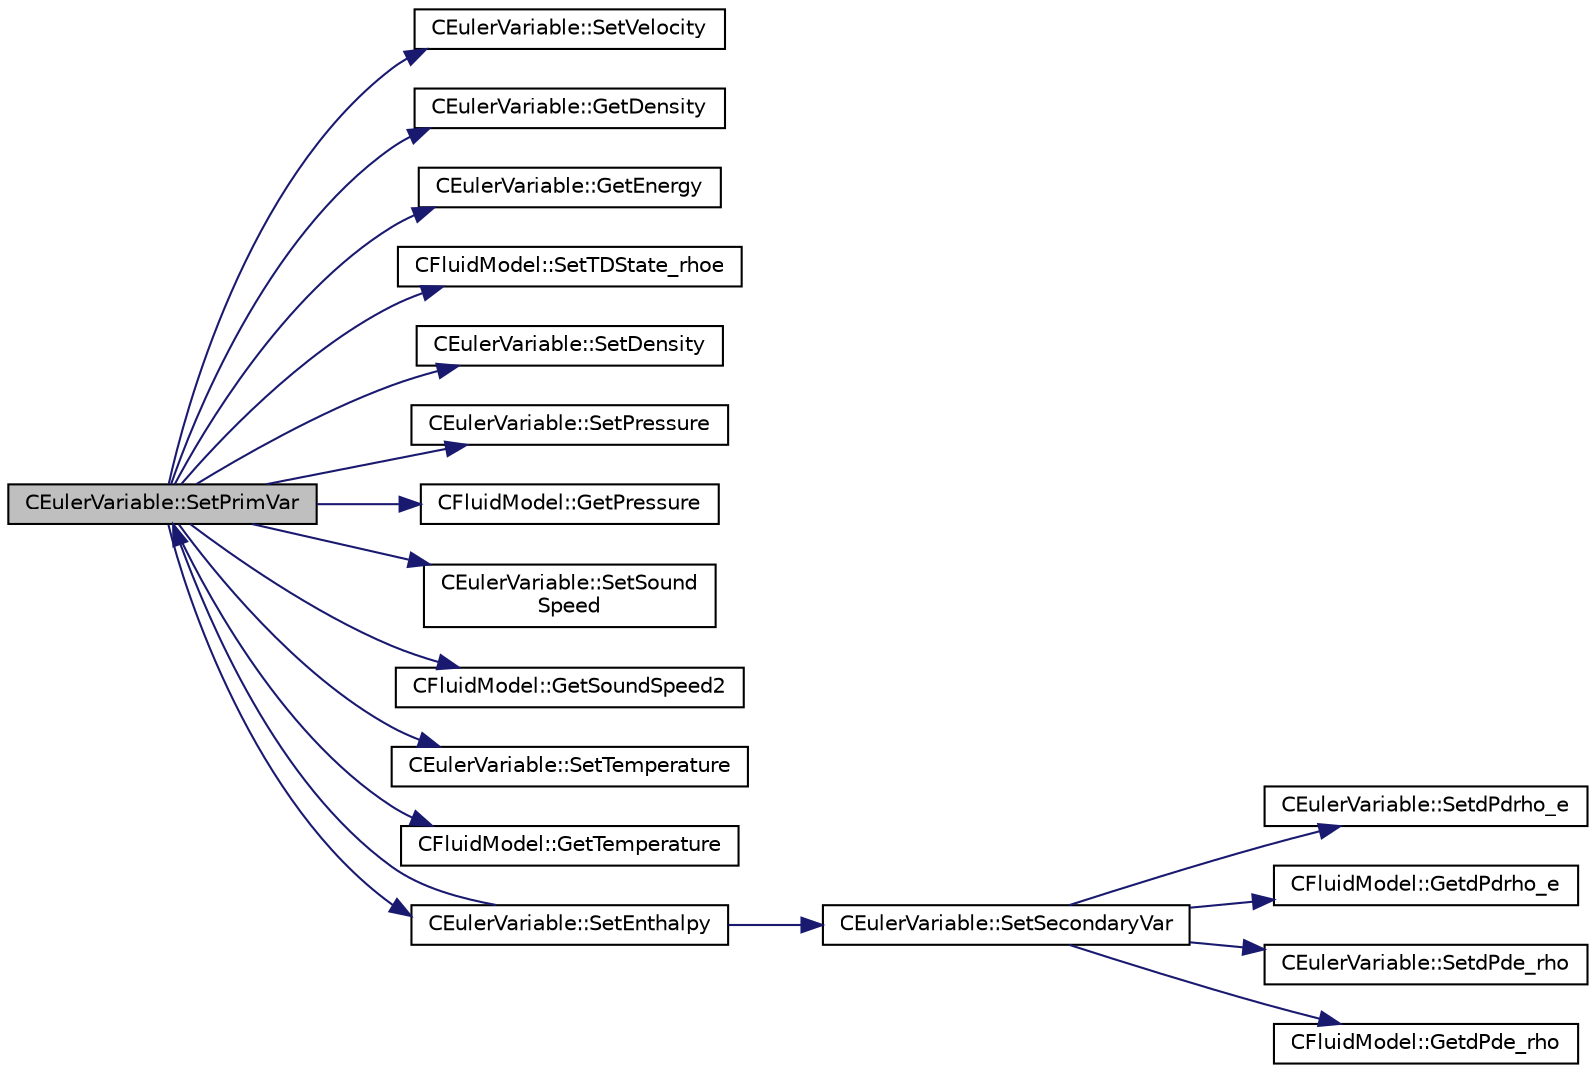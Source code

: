digraph "CEulerVariable::SetPrimVar"
{
  edge [fontname="Helvetica",fontsize="10",labelfontname="Helvetica",labelfontsize="10"];
  node [fontname="Helvetica",fontsize="10",shape=record];
  rankdir="LR";
  Node337 [label="CEulerVariable::SetPrimVar",height=0.2,width=0.4,color="black", fillcolor="grey75", style="filled", fontcolor="black"];
  Node337 -> Node338 [color="midnightblue",fontsize="10",style="solid",fontname="Helvetica"];
  Node338 [label="CEulerVariable::SetVelocity",height=0.2,width=0.4,color="black", fillcolor="white", style="filled",URL="$class_c_euler_variable.html#a664c1a6685b067d3df3af00b88282d66",tooltip="Set the velocity vector from the solution. "];
  Node337 -> Node339 [color="midnightblue",fontsize="10",style="solid",fontname="Helvetica"];
  Node339 [label="CEulerVariable::GetDensity",height=0.2,width=0.4,color="black", fillcolor="white", style="filled",URL="$class_c_euler_variable.html#ab8ef32400854040ecb883825f907bed3",tooltip="Get the density of the flow. "];
  Node337 -> Node340 [color="midnightblue",fontsize="10",style="solid",fontname="Helvetica"];
  Node340 [label="CEulerVariable::GetEnergy",height=0.2,width=0.4,color="black", fillcolor="white", style="filled",URL="$class_c_euler_variable.html#afe285abdcb5077b50d80c03096566e2c",tooltip="Get the energy of the flow. "];
  Node337 -> Node341 [color="midnightblue",fontsize="10",style="solid",fontname="Helvetica"];
  Node341 [label="CFluidModel::SetTDState_rhoe",height=0.2,width=0.4,color="black", fillcolor="white", style="filled",URL="$class_c_fluid_model.html#a90fdefd3a55d97d55d5211988c9a7ab1",tooltip="virtual member that would be different for each gas model implemented "];
  Node337 -> Node342 [color="midnightblue",fontsize="10",style="solid",fontname="Helvetica"];
  Node342 [label="CEulerVariable::SetDensity",height=0.2,width=0.4,color="black", fillcolor="white", style="filled",URL="$class_c_euler_variable.html#a21145ed1dfb7720dbc78937ca705db8e",tooltip="Set the value of the density for the incompressible flows. "];
  Node337 -> Node343 [color="midnightblue",fontsize="10",style="solid",fontname="Helvetica"];
  Node343 [label="CEulerVariable::SetPressure",height=0.2,width=0.4,color="black", fillcolor="white", style="filled",URL="$class_c_euler_variable.html#a6f087f26ae7d37bbbfc29c975cdddf59",tooltip="Set the value of the pressure. "];
  Node337 -> Node344 [color="midnightblue",fontsize="10",style="solid",fontname="Helvetica"];
  Node344 [label="CFluidModel::GetPressure",height=0.2,width=0.4,color="black", fillcolor="white", style="filled",URL="$class_c_fluid_model.html#a169d9e9a0c7f8b5d35642940c62c4ecb",tooltip="Get fluid pressure. "];
  Node337 -> Node345 [color="midnightblue",fontsize="10",style="solid",fontname="Helvetica"];
  Node345 [label="CEulerVariable::SetSound\lSpeed",height=0.2,width=0.4,color="black", fillcolor="white", style="filled",URL="$class_c_euler_variable.html#ace248119508c708304bae6b3532172bf",tooltip="Set the value of the speed of the sound. "];
  Node337 -> Node346 [color="midnightblue",fontsize="10",style="solid",fontname="Helvetica"];
  Node346 [label="CFluidModel::GetSoundSpeed2",height=0.2,width=0.4,color="black", fillcolor="white", style="filled",URL="$class_c_fluid_model.html#a8c0910de10905f2ddcf02f1a9bb7ff61",tooltip="Get fluid speed of sound squared. "];
  Node337 -> Node347 [color="midnightblue",fontsize="10",style="solid",fontname="Helvetica"];
  Node347 [label="CEulerVariable::SetTemperature",height=0.2,width=0.4,color="black", fillcolor="white", style="filled",URL="$class_c_euler_variable.html#a2c4edfb4b571cdfbe7e3f815e217deef",tooltip="Set the value of the temperature. "];
  Node337 -> Node348 [color="midnightblue",fontsize="10",style="solid",fontname="Helvetica"];
  Node348 [label="CFluidModel::GetTemperature",height=0.2,width=0.4,color="black", fillcolor="white", style="filled",URL="$class_c_fluid_model.html#aeba3f29d27211ff50acad59477105969",tooltip="Get fluid temperature. "];
  Node337 -> Node349 [color="midnightblue",fontsize="10",style="solid",fontname="Helvetica"];
  Node349 [label="CEulerVariable::SetEnthalpy",height=0.2,width=0.4,color="black", fillcolor="white", style="filled",URL="$class_c_euler_variable.html#ae090e3adc40d949b8dca77043daccddd",tooltip="Set the value of the enthalpy. "];
  Node349 -> Node337 [color="midnightblue",fontsize="10",style="solid",fontname="Helvetica"];
  Node349 -> Node350 [color="midnightblue",fontsize="10",style="solid",fontname="Helvetica"];
  Node350 [label="CEulerVariable::SetSecondaryVar",height=0.2,width=0.4,color="black", fillcolor="white", style="filled",URL="$class_c_euler_variable.html#a006e3b1ff2c9bc458c975663b0d84ae7",tooltip="A virtual member. "];
  Node350 -> Node351 [color="midnightblue",fontsize="10",style="solid",fontname="Helvetica"];
  Node351 [label="CEulerVariable::SetdPdrho_e",height=0.2,width=0.4,color="black", fillcolor="white", style="filled",URL="$class_c_euler_variable.html#adb61c56c7cad26a064966300021645d7",tooltip="A virtual member. "];
  Node350 -> Node352 [color="midnightblue",fontsize="10",style="solid",fontname="Helvetica"];
  Node352 [label="CFluidModel::GetdPdrho_e",height=0.2,width=0.4,color="black", fillcolor="white", style="filled",URL="$class_c_fluid_model.html#ad4754fda288f96e22a395b5938a018dc",tooltip="Get fluid pressure partial derivative. "];
  Node350 -> Node353 [color="midnightblue",fontsize="10",style="solid",fontname="Helvetica"];
  Node353 [label="CEulerVariable::SetdPde_rho",height=0.2,width=0.4,color="black", fillcolor="white", style="filled",URL="$class_c_euler_variable.html#a8df6d00795913b8152ffe2c49f902456",tooltip="A virtual member. "];
  Node350 -> Node354 [color="midnightblue",fontsize="10",style="solid",fontname="Helvetica"];
  Node354 [label="CFluidModel::GetdPde_rho",height=0.2,width=0.4,color="black", fillcolor="white", style="filled",URL="$class_c_fluid_model.html#aad64c09dba03173f53b7d3c02f66df05",tooltip="Get fluid pressure partial derivative. "];
}
